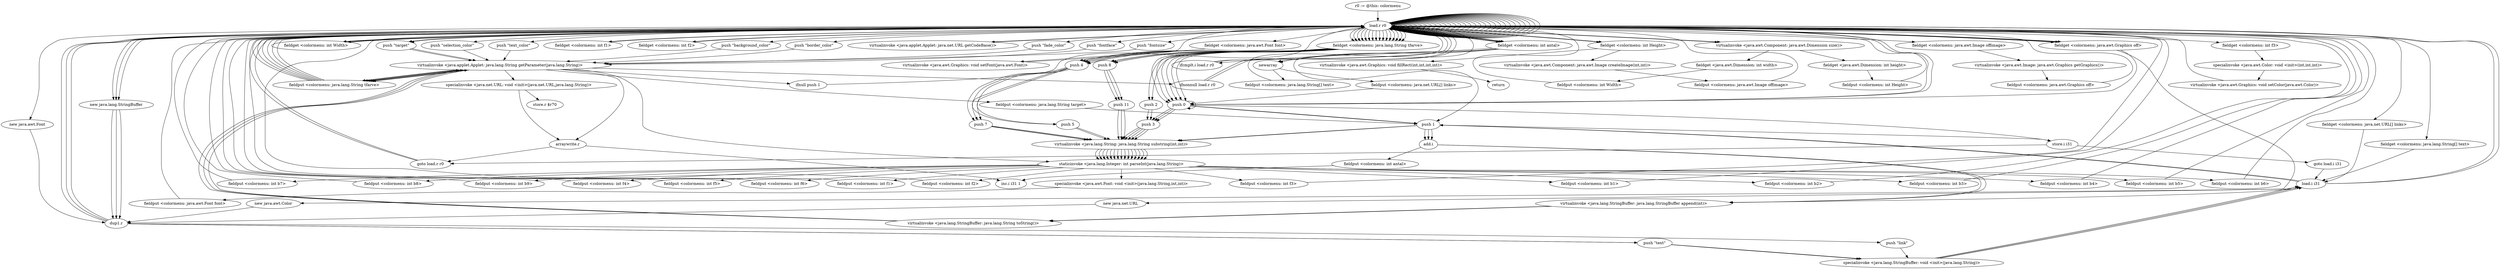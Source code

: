 digraph "" {
    "r0 := @this: colormenu"
    "load.r r0"
    "r0 := @this: colormenu"->"load.r r0";
    "load.r r0"->"load.r r0";
    "push \"selection_color\""
    "load.r r0"->"push \"selection_color\"";
    "virtualinvoke <java.applet.Applet: java.lang.String getParameter(java.lang.String)>"
    "push \"selection_color\""->"virtualinvoke <java.applet.Applet: java.lang.String getParameter(java.lang.String)>";
    "fieldput <colormenu: java.lang.String tfarve>"
    "virtualinvoke <java.applet.Applet: java.lang.String getParameter(java.lang.String)>"->"fieldput <colormenu: java.lang.String tfarve>";
    "fieldput <colormenu: java.lang.String tfarve>"->"load.r r0";
    "load.r r0"->"load.r r0";
    "fieldget <colormenu: java.lang.String tfarve>"
    "load.r r0"->"fieldget <colormenu: java.lang.String tfarve>";
    "push 0"
    "fieldget <colormenu: java.lang.String tfarve>"->"push 0";
    "push 3"
    "push 0"->"push 3";
    "virtualinvoke <java.lang.String: java.lang.String substring(int,int)>"
    "push 3"->"virtualinvoke <java.lang.String: java.lang.String substring(int,int)>";
    "staticinvoke <java.lang.Integer: int parseInt(java.lang.String)>"
    "virtualinvoke <java.lang.String: java.lang.String substring(int,int)>"->"staticinvoke <java.lang.Integer: int parseInt(java.lang.String)>";
    "fieldput <colormenu: int b7>"
    "staticinvoke <java.lang.Integer: int parseInt(java.lang.String)>"->"fieldput <colormenu: int b7>";
    "fieldput <colormenu: int b7>"->"load.r r0";
    "load.r r0"->"load.r r0";
    "load.r r0"->"fieldget <colormenu: java.lang.String tfarve>";
    "push 4"
    "fieldget <colormenu: java.lang.String tfarve>"->"push 4";
    "push 7"
    "push 4"->"push 7";
    "push 7"->"virtualinvoke <java.lang.String: java.lang.String substring(int,int)>";
    "virtualinvoke <java.lang.String: java.lang.String substring(int,int)>"->"staticinvoke <java.lang.Integer: int parseInt(java.lang.String)>";
    "fieldput <colormenu: int b8>"
    "staticinvoke <java.lang.Integer: int parseInt(java.lang.String)>"->"fieldput <colormenu: int b8>";
    "fieldput <colormenu: int b8>"->"load.r r0";
    "load.r r0"->"load.r r0";
    "load.r r0"->"fieldget <colormenu: java.lang.String tfarve>";
    "push 8"
    "fieldget <colormenu: java.lang.String tfarve>"->"push 8";
    "push 11"
    "push 8"->"push 11";
    "push 11"->"virtualinvoke <java.lang.String: java.lang.String substring(int,int)>";
    "virtualinvoke <java.lang.String: java.lang.String substring(int,int)>"->"staticinvoke <java.lang.Integer: int parseInt(java.lang.String)>";
    "fieldput <colormenu: int b9>"
    "staticinvoke <java.lang.Integer: int parseInt(java.lang.String)>"->"fieldput <colormenu: int b9>";
    "fieldput <colormenu: int b9>"->"load.r r0";
    "load.r r0"->"load.r r0";
    "push \"text_color\""
    "load.r r0"->"push \"text_color\"";
    "push \"text_color\""->"virtualinvoke <java.applet.Applet: java.lang.String getParameter(java.lang.String)>";
    "virtualinvoke <java.applet.Applet: java.lang.String getParameter(java.lang.String)>"->"fieldput <colormenu: java.lang.String tfarve>";
    "fieldput <colormenu: java.lang.String tfarve>"->"load.r r0";
    "load.r r0"->"load.r r0";
    "load.r r0"->"fieldget <colormenu: java.lang.String tfarve>";
    "fieldget <colormenu: java.lang.String tfarve>"->"push 0";
    "push 0"->"push 3";
    "push 3"->"virtualinvoke <java.lang.String: java.lang.String substring(int,int)>";
    "virtualinvoke <java.lang.String: java.lang.String substring(int,int)>"->"staticinvoke <java.lang.Integer: int parseInt(java.lang.String)>";
    "fieldput <colormenu: int f4>"
    "staticinvoke <java.lang.Integer: int parseInt(java.lang.String)>"->"fieldput <colormenu: int f4>";
    "fieldput <colormenu: int f4>"->"load.r r0";
    "load.r r0"->"load.r r0";
    "load.r r0"->"fieldget <colormenu: java.lang.String tfarve>";
    "fieldget <colormenu: java.lang.String tfarve>"->"push 4";
    "push 4"->"push 7";
    "push 7"->"virtualinvoke <java.lang.String: java.lang.String substring(int,int)>";
    "virtualinvoke <java.lang.String: java.lang.String substring(int,int)>"->"staticinvoke <java.lang.Integer: int parseInt(java.lang.String)>";
    "fieldput <colormenu: int f5>"
    "staticinvoke <java.lang.Integer: int parseInt(java.lang.String)>"->"fieldput <colormenu: int f5>";
    "fieldput <colormenu: int f5>"->"load.r r0";
    "load.r r0"->"load.r r0";
    "load.r r0"->"fieldget <colormenu: java.lang.String tfarve>";
    "fieldget <colormenu: java.lang.String tfarve>"->"push 8";
    "push 8"->"push 11";
    "push 11"->"virtualinvoke <java.lang.String: java.lang.String substring(int,int)>";
    "virtualinvoke <java.lang.String: java.lang.String substring(int,int)>"->"staticinvoke <java.lang.Integer: int parseInt(java.lang.String)>";
    "fieldput <colormenu: int f6>"
    "staticinvoke <java.lang.Integer: int parseInt(java.lang.String)>"->"fieldput <colormenu: int f6>";
    "fieldput <colormenu: int f6>"->"load.r r0";
    "load.r r0"->"load.r r0";
    "push \"background_color\""
    "load.r r0"->"push \"background_color\"";
    "push \"background_color\""->"virtualinvoke <java.applet.Applet: java.lang.String getParameter(java.lang.String)>";
    "virtualinvoke <java.applet.Applet: java.lang.String getParameter(java.lang.String)>"->"fieldput <colormenu: java.lang.String tfarve>";
    "fieldput <colormenu: java.lang.String tfarve>"->"load.r r0";
    "load.r r0"->"load.r r0";
    "load.r r0"->"fieldget <colormenu: java.lang.String tfarve>";
    "fieldget <colormenu: java.lang.String tfarve>"->"push 0";
    "push 0"->"push 3";
    "push 3"->"virtualinvoke <java.lang.String: java.lang.String substring(int,int)>";
    "virtualinvoke <java.lang.String: java.lang.String substring(int,int)>"->"staticinvoke <java.lang.Integer: int parseInt(java.lang.String)>";
    "fieldput <colormenu: int f1>"
    "staticinvoke <java.lang.Integer: int parseInt(java.lang.String)>"->"fieldput <colormenu: int f1>";
    "fieldput <colormenu: int f1>"->"load.r r0";
    "load.r r0"->"load.r r0";
    "load.r r0"->"fieldget <colormenu: java.lang.String tfarve>";
    "fieldget <colormenu: java.lang.String tfarve>"->"push 4";
    "push 4"->"push 7";
    "push 7"->"virtualinvoke <java.lang.String: java.lang.String substring(int,int)>";
    "virtualinvoke <java.lang.String: java.lang.String substring(int,int)>"->"staticinvoke <java.lang.Integer: int parseInt(java.lang.String)>";
    "fieldput <colormenu: int f2>"
    "staticinvoke <java.lang.Integer: int parseInt(java.lang.String)>"->"fieldput <colormenu: int f2>";
    "fieldput <colormenu: int f2>"->"load.r r0";
    "load.r r0"->"load.r r0";
    "load.r r0"->"fieldget <colormenu: java.lang.String tfarve>";
    "fieldget <colormenu: java.lang.String tfarve>"->"push 8";
    "push 8"->"push 11";
    "push 11"->"virtualinvoke <java.lang.String: java.lang.String substring(int,int)>";
    "virtualinvoke <java.lang.String: java.lang.String substring(int,int)>"->"staticinvoke <java.lang.Integer: int parseInt(java.lang.String)>";
    "fieldput <colormenu: int f3>"
    "staticinvoke <java.lang.Integer: int parseInt(java.lang.String)>"->"fieldput <colormenu: int f3>";
    "fieldput <colormenu: int f3>"->"load.r r0";
    "load.r r0"->"load.r r0";
    "push \"border_color\""
    "load.r r0"->"push \"border_color\"";
    "push \"border_color\""->"virtualinvoke <java.applet.Applet: java.lang.String getParameter(java.lang.String)>";
    "virtualinvoke <java.applet.Applet: java.lang.String getParameter(java.lang.String)>"->"fieldput <colormenu: java.lang.String tfarve>";
    "fieldput <colormenu: java.lang.String tfarve>"->"load.r r0";
    "load.r r0"->"load.r r0";
    "load.r r0"->"fieldget <colormenu: java.lang.String tfarve>";
    "fieldget <colormenu: java.lang.String tfarve>"->"push 0";
    "push 1"
    "push 0"->"push 1";
    "push 1"->"virtualinvoke <java.lang.String: java.lang.String substring(int,int)>";
    "virtualinvoke <java.lang.String: java.lang.String substring(int,int)>"->"staticinvoke <java.lang.Integer: int parseInt(java.lang.String)>";
    "fieldput <colormenu: int b1>"
    "staticinvoke <java.lang.Integer: int parseInt(java.lang.String)>"->"fieldput <colormenu: int b1>";
    "fieldput <colormenu: int b1>"->"load.r r0";
    "load.r r0"->"load.r r0";
    "load.r r0"->"fieldget <colormenu: java.lang.String tfarve>";
    "push 2"
    "fieldget <colormenu: java.lang.String tfarve>"->"push 2";
    "push 2"->"push 3";
    "push 3"->"virtualinvoke <java.lang.String: java.lang.String substring(int,int)>";
    "virtualinvoke <java.lang.String: java.lang.String substring(int,int)>"->"staticinvoke <java.lang.Integer: int parseInt(java.lang.String)>";
    "fieldput <colormenu: int b2>"
    "staticinvoke <java.lang.Integer: int parseInt(java.lang.String)>"->"fieldput <colormenu: int b2>";
    "fieldput <colormenu: int b2>"->"load.r r0";
    "load.r r0"->"load.r r0";
    "load.r r0"->"fieldget <colormenu: java.lang.String tfarve>";
    "fieldget <colormenu: java.lang.String tfarve>"->"push 4";
    "push 5"
    "push 4"->"push 5";
    "push 5"->"virtualinvoke <java.lang.String: java.lang.String substring(int,int)>";
    "virtualinvoke <java.lang.String: java.lang.String substring(int,int)>"->"staticinvoke <java.lang.Integer: int parseInt(java.lang.String)>";
    "fieldput <colormenu: int b3>"
    "staticinvoke <java.lang.Integer: int parseInt(java.lang.String)>"->"fieldput <colormenu: int b3>";
    "fieldput <colormenu: int b3>"->"load.r r0";
    "load.r r0"->"load.r r0";
    "push \"fade_color\""
    "load.r r0"->"push \"fade_color\"";
    "push \"fade_color\""->"virtualinvoke <java.applet.Applet: java.lang.String getParameter(java.lang.String)>";
    "virtualinvoke <java.applet.Applet: java.lang.String getParameter(java.lang.String)>"->"fieldput <colormenu: java.lang.String tfarve>";
    "fieldput <colormenu: java.lang.String tfarve>"->"load.r r0";
    "load.r r0"->"load.r r0";
    "load.r r0"->"fieldget <colormenu: java.lang.String tfarve>";
    "fieldget <colormenu: java.lang.String tfarve>"->"push 0";
    "push 0"->"push 1";
    "push 1"->"virtualinvoke <java.lang.String: java.lang.String substring(int,int)>";
    "virtualinvoke <java.lang.String: java.lang.String substring(int,int)>"->"staticinvoke <java.lang.Integer: int parseInt(java.lang.String)>";
    "fieldput <colormenu: int b4>"
    "staticinvoke <java.lang.Integer: int parseInt(java.lang.String)>"->"fieldput <colormenu: int b4>";
    "fieldput <colormenu: int b4>"->"load.r r0";
    "load.r r0"->"load.r r0";
    "load.r r0"->"fieldget <colormenu: java.lang.String tfarve>";
    "fieldget <colormenu: java.lang.String tfarve>"->"push 2";
    "push 2"->"push 3";
    "push 3"->"virtualinvoke <java.lang.String: java.lang.String substring(int,int)>";
    "virtualinvoke <java.lang.String: java.lang.String substring(int,int)>"->"staticinvoke <java.lang.Integer: int parseInt(java.lang.String)>";
    "fieldput <colormenu: int b5>"
    "staticinvoke <java.lang.Integer: int parseInt(java.lang.String)>"->"fieldput <colormenu: int b5>";
    "fieldput <colormenu: int b5>"->"load.r r0";
    "load.r r0"->"load.r r0";
    "load.r r0"->"fieldget <colormenu: java.lang.String tfarve>";
    "fieldget <colormenu: java.lang.String tfarve>"->"push 4";
    "push 4"->"push 5";
    "push 5"->"virtualinvoke <java.lang.String: java.lang.String substring(int,int)>";
    "virtualinvoke <java.lang.String: java.lang.String substring(int,int)>"->"staticinvoke <java.lang.Integer: int parseInt(java.lang.String)>";
    "fieldput <colormenu: int b6>"
    "staticinvoke <java.lang.Integer: int parseInt(java.lang.String)>"->"fieldput <colormenu: int b6>";
    "fieldput <colormenu: int b6>"->"load.r r0";
    "load.r r0"->"load.r r0";
    "push \"fontface\""
    "load.r r0"->"push \"fontface\"";
    "push \"fontface\""->"virtualinvoke <java.applet.Applet: java.lang.String getParameter(java.lang.String)>";
    "virtualinvoke <java.applet.Applet: java.lang.String getParameter(java.lang.String)>"->"fieldput <colormenu: java.lang.String tfarve>";
    "fieldput <colormenu: java.lang.String tfarve>"->"load.r r0";
    "new java.awt.Font"
    "load.r r0"->"new java.awt.Font";
    "dup1.r"
    "new java.awt.Font"->"dup1.r";
    "dup1.r"->"load.r r0";
    "load.r r0"->"fieldget <colormenu: java.lang.String tfarve>";
    "fieldget <colormenu: java.lang.String tfarve>"->"push 0";
    "push 0"->"load.r r0";
    "push \"fontsize\""
    "load.r r0"->"push \"fontsize\"";
    "push \"fontsize\""->"virtualinvoke <java.applet.Applet: java.lang.String getParameter(java.lang.String)>";
    "virtualinvoke <java.applet.Applet: java.lang.String getParameter(java.lang.String)>"->"staticinvoke <java.lang.Integer: int parseInt(java.lang.String)>";
    "specialinvoke <java.awt.Font: void <init>(java.lang.String,int,int)>"
    "staticinvoke <java.lang.Integer: int parseInt(java.lang.String)>"->"specialinvoke <java.awt.Font: void <init>(java.lang.String,int,int)>";
    "fieldput <colormenu: java.awt.Font font>"
    "specialinvoke <java.awt.Font: void <init>(java.lang.String,int,int)>"->"fieldput <colormenu: java.awt.Font font>";
    "fieldput <colormenu: java.awt.Font font>"->"load.r r0";
    "push \"target\""
    "load.r r0"->"push \"target\"";
    "push \"target\""->"virtualinvoke <java.applet.Applet: java.lang.String getParameter(java.lang.String)>";
    "ifnull push 1"
    "virtualinvoke <java.applet.Applet: java.lang.String getParameter(java.lang.String)>"->"ifnull push 1";
    "ifnull push 1"->"load.r r0";
    "load.r r0"->"load.r r0";
    "load.r r0"->"push \"target\"";
    "push \"target\""->"virtualinvoke <java.applet.Applet: java.lang.String getParameter(java.lang.String)>";
    "fieldput <colormenu: java.lang.String target>"
    "virtualinvoke <java.applet.Applet: java.lang.String getParameter(java.lang.String)>"->"fieldput <colormenu: java.lang.String target>";
    "fieldput <colormenu: java.lang.String target>"->"push 1";
    "store.i i31"
    "push 1"->"store.i i31";
    "goto load.r r0"
    "store.i i31"->"goto load.r r0";
    "goto load.r r0"->"load.r r0";
    "new java.lang.StringBuffer"
    "load.r r0"->"new java.lang.StringBuffer";
    "new java.lang.StringBuffer"->"dup1.r";
    "push \"text\""
    "dup1.r"->"push \"text\"";
    "specialinvoke <java.lang.StringBuffer: void <init>(java.lang.String)>"
    "push \"text\""->"specialinvoke <java.lang.StringBuffer: void <init>(java.lang.String)>";
    "load.i i31"
    "specialinvoke <java.lang.StringBuffer: void <init>(java.lang.String)>"->"load.i i31";
    "virtualinvoke <java.lang.StringBuffer: java.lang.StringBuffer append(int)>"
    "load.i i31"->"virtualinvoke <java.lang.StringBuffer: java.lang.StringBuffer append(int)>";
    "virtualinvoke <java.lang.StringBuffer: java.lang.String toString()>"
    "virtualinvoke <java.lang.StringBuffer: java.lang.StringBuffer append(int)>"->"virtualinvoke <java.lang.StringBuffer: java.lang.String toString()>";
    "virtualinvoke <java.lang.StringBuffer: java.lang.String toString()>"->"virtualinvoke <java.applet.Applet: java.lang.String getParameter(java.lang.String)>";
    "ifnonnull load.r r0"
    "virtualinvoke <java.applet.Applet: java.lang.String getParameter(java.lang.String)>"->"ifnonnull load.r r0";
    "ifnonnull load.r r0"->"load.r r0";
    "load.r r0"->"load.r r0";
    "fieldget <colormenu: int antal>"
    "load.r r0"->"fieldget <colormenu: int antal>";
    "newarray"
    "fieldget <colormenu: int antal>"->"newarray";
    "fieldput <colormenu: java.lang.String[] text>"
    "newarray"->"fieldput <colormenu: java.lang.String[] text>";
    "fieldput <colormenu: java.lang.String[] text>"->"load.r r0";
    "load.r r0"->"load.r r0";
    "load.r r0"->"fieldget <colormenu: int antal>";
    "fieldget <colormenu: int antal>"->"newarray";
    "fieldput <colormenu: java.net.URL[] links>"
    "newarray"->"fieldput <colormenu: java.net.URL[] links>";
    "fieldput <colormenu: java.net.URL[] links>"->"push 0";
    "push 0"->"store.i i31";
    "goto load.i i31"
    "store.i i31"->"goto load.i i31";
    "goto load.i i31"->"load.i i31";
    "load.i i31"->"load.r r0";
    "load.r r0"->"fieldget <colormenu: int antal>";
    "ifcmplt.i load.r r0"
    "fieldget <colormenu: int antal>"->"ifcmplt.i load.r r0";
    "ifcmplt.i load.r r0"->"load.r r0";
    "load.r r0"->"load.r r0";
    "virtualinvoke <java.awt.Component: java.awt.Dimension size()>"
    "load.r r0"->"virtualinvoke <java.awt.Component: java.awt.Dimension size()>";
    "fieldget <java.awt.Dimension: int width>"
    "virtualinvoke <java.awt.Component: java.awt.Dimension size()>"->"fieldget <java.awt.Dimension: int width>";
    "fieldput <colormenu: int Width>"
    "fieldget <java.awt.Dimension: int width>"->"fieldput <colormenu: int Width>";
    "fieldput <colormenu: int Width>"->"load.r r0";
    "load.r r0"->"load.r r0";
    "load.r r0"->"virtualinvoke <java.awt.Component: java.awt.Dimension size()>";
    "fieldget <java.awt.Dimension: int height>"
    "virtualinvoke <java.awt.Component: java.awt.Dimension size()>"->"fieldget <java.awt.Dimension: int height>";
    "fieldput <colormenu: int Height>"
    "fieldget <java.awt.Dimension: int height>"->"fieldput <colormenu: int Height>";
    "fieldput <colormenu: int Height>"->"load.r r0";
    "load.r r0"->"load.r r0";
    "load.r r0"->"load.r r0";
    "fieldget <colormenu: int Width>"
    "load.r r0"->"fieldget <colormenu: int Width>";
    "fieldget <colormenu: int Width>"->"load.r r0";
    "fieldget <colormenu: int Height>"
    "load.r r0"->"fieldget <colormenu: int Height>";
    "virtualinvoke <java.awt.Component: java.awt.Image createImage(int,int)>"
    "fieldget <colormenu: int Height>"->"virtualinvoke <java.awt.Component: java.awt.Image createImage(int,int)>";
    "fieldput <colormenu: java.awt.Image offimage>"
    "virtualinvoke <java.awt.Component: java.awt.Image createImage(int,int)>"->"fieldput <colormenu: java.awt.Image offimage>";
    "fieldput <colormenu: java.awt.Image offimage>"->"load.r r0";
    "load.r r0"->"load.r r0";
    "fieldget <colormenu: java.awt.Image offimage>"
    "load.r r0"->"fieldget <colormenu: java.awt.Image offimage>";
    "virtualinvoke <java.awt.Image: java.awt.Graphics getGraphics()>"
    "fieldget <colormenu: java.awt.Image offimage>"->"virtualinvoke <java.awt.Image: java.awt.Graphics getGraphics()>";
    "fieldput <colormenu: java.awt.Graphics off>"
    "virtualinvoke <java.awt.Image: java.awt.Graphics getGraphics()>"->"fieldput <colormenu: java.awt.Graphics off>";
    "fieldput <colormenu: java.awt.Graphics off>"->"load.r r0";
    "fieldget <colormenu: java.awt.Graphics off>"
    "load.r r0"->"fieldget <colormenu: java.awt.Graphics off>";
    "fieldget <colormenu: java.awt.Graphics off>"->"load.r r0";
    "fieldget <colormenu: java.awt.Font font>"
    "load.r r0"->"fieldget <colormenu: java.awt.Font font>";
    "virtualinvoke <java.awt.Graphics: void setFont(java.awt.Font)>"
    "fieldget <colormenu: java.awt.Font font>"->"virtualinvoke <java.awt.Graphics: void setFont(java.awt.Font)>";
    "virtualinvoke <java.awt.Graphics: void setFont(java.awt.Font)>"->"load.r r0";
    "load.r r0"->"fieldget <colormenu: java.awt.Graphics off>";
    "new java.awt.Color"
    "fieldget <colormenu: java.awt.Graphics off>"->"new java.awt.Color";
    "new java.awt.Color"->"dup1.r";
    "dup1.r"->"load.r r0";
    "fieldget <colormenu: int f1>"
    "load.r r0"->"fieldget <colormenu: int f1>";
    "fieldget <colormenu: int f1>"->"load.r r0";
    "fieldget <colormenu: int f2>"
    "load.r r0"->"fieldget <colormenu: int f2>";
    "fieldget <colormenu: int f2>"->"load.r r0";
    "fieldget <colormenu: int f3>"
    "load.r r0"->"fieldget <colormenu: int f3>";
    "specialinvoke <java.awt.Color: void <init>(int,int,int)>"
    "fieldget <colormenu: int f3>"->"specialinvoke <java.awt.Color: void <init>(int,int,int)>";
    "virtualinvoke <java.awt.Graphics: void setColor(java.awt.Color)>"
    "specialinvoke <java.awt.Color: void <init>(int,int,int)>"->"virtualinvoke <java.awt.Graphics: void setColor(java.awt.Color)>";
    "virtualinvoke <java.awt.Graphics: void setColor(java.awt.Color)>"->"load.r r0";
    "load.r r0"->"fieldget <colormenu: java.awt.Graphics off>";
    "fieldget <colormenu: java.awt.Graphics off>"->"push 0";
    "push 0"->"push 0";
    "push 0"->"load.r r0";
    "load.r r0"->"fieldget <colormenu: int Width>";
    "fieldget <colormenu: int Width>"->"load.r r0";
    "load.r r0"->"fieldget <colormenu: int Height>";
    "virtualinvoke <java.awt.Graphics: void fillRect(int,int,int,int)>"
    "fieldget <colormenu: int Height>"->"virtualinvoke <java.awt.Graphics: void fillRect(int,int,int,int)>";
    "return"
    "virtualinvoke <java.awt.Graphics: void fillRect(int,int,int,int)>"->"return";
    "ifcmplt.i load.r r0"->"load.r r0";
    "fieldget <colormenu: java.net.URL[] links>"
    "load.r r0"->"fieldget <colormenu: java.net.URL[] links>";
    "fieldget <colormenu: java.net.URL[] links>"->"load.i i31";
    "new java.net.URL"
    "load.i i31"->"new java.net.URL";
    "new java.net.URL"->"dup1.r";
    "dup1.r"->"load.r r0";
    "virtualinvoke <java.applet.Applet: java.net.URL getCodeBase()>"
    "load.r r0"->"virtualinvoke <java.applet.Applet: java.net.URL getCodeBase()>";
    "virtualinvoke <java.applet.Applet: java.net.URL getCodeBase()>"->"load.r r0";
    "load.r r0"->"new java.lang.StringBuffer";
    "new java.lang.StringBuffer"->"dup1.r";
    "push \"link\""
    "dup1.r"->"push \"link\"";
    "push \"link\""->"specialinvoke <java.lang.StringBuffer: void <init>(java.lang.String)>";
    "specialinvoke <java.lang.StringBuffer: void <init>(java.lang.String)>"->"load.i i31";
    "load.i i31"->"push 1";
    "add.i"
    "push 1"->"add.i";
    "add.i"->"virtualinvoke <java.lang.StringBuffer: java.lang.StringBuffer append(int)>";
    "virtualinvoke <java.lang.StringBuffer: java.lang.StringBuffer append(int)>"->"virtualinvoke <java.lang.StringBuffer: java.lang.String toString()>";
    "virtualinvoke <java.lang.StringBuffer: java.lang.String toString()>"->"virtualinvoke <java.applet.Applet: java.lang.String getParameter(java.lang.String)>";
    "specialinvoke <java.net.URL: void <init>(java.net.URL,java.lang.String)>"
    "virtualinvoke <java.applet.Applet: java.lang.String getParameter(java.lang.String)>"->"specialinvoke <java.net.URL: void <init>(java.net.URL,java.lang.String)>";
    "arraywrite.r"
    "specialinvoke <java.net.URL: void <init>(java.net.URL,java.lang.String)>"->"arraywrite.r";
    "arraywrite.r"->"goto load.r r0";
    "goto load.r r0"->"load.r r0";
    "fieldget <colormenu: java.lang.String[] text>"
    "load.r r0"->"fieldget <colormenu: java.lang.String[] text>";
    "fieldget <colormenu: java.lang.String[] text>"->"load.i i31";
    "load.i i31"->"load.r r0";
    "load.r r0"->"new java.lang.StringBuffer";
    "new java.lang.StringBuffer"->"dup1.r";
    "dup1.r"->"push \"text\"";
    "push \"text\""->"specialinvoke <java.lang.StringBuffer: void <init>(java.lang.String)>";
    "specialinvoke <java.lang.StringBuffer: void <init>(java.lang.String)>"->"load.i i31";
    "load.i i31"->"push 1";
    "push 1"->"add.i";
    "add.i"->"virtualinvoke <java.lang.StringBuffer: java.lang.StringBuffer append(int)>";
    "virtualinvoke <java.lang.StringBuffer: java.lang.StringBuffer append(int)>"->"virtualinvoke <java.lang.StringBuffer: java.lang.String toString()>";
    "virtualinvoke <java.lang.StringBuffer: java.lang.String toString()>"->"virtualinvoke <java.applet.Applet: java.lang.String getParameter(java.lang.String)>";
    "virtualinvoke <java.applet.Applet: java.lang.String getParameter(java.lang.String)>"->"arraywrite.r";
    "inc.i i31 1"
    "arraywrite.r"->"inc.i i31 1";
    "store.r $r70"
    "specialinvoke <java.net.URL: void <init>(java.net.URL,java.lang.String)>"->"store.r $r70";
    "ifnonnull load.r r0"->"load.r r0";
    "load.r r0"->"load.r r0";
    "load.r r0"->"fieldget <colormenu: int antal>";
    "fieldget <colormenu: int antal>"->"push 1";
    "push 1"->"add.i";
    "fieldput <colormenu: int antal>"
    "add.i"->"fieldput <colormenu: int antal>";
    "fieldput <colormenu: int antal>"->"inc.i i31 1";
}
